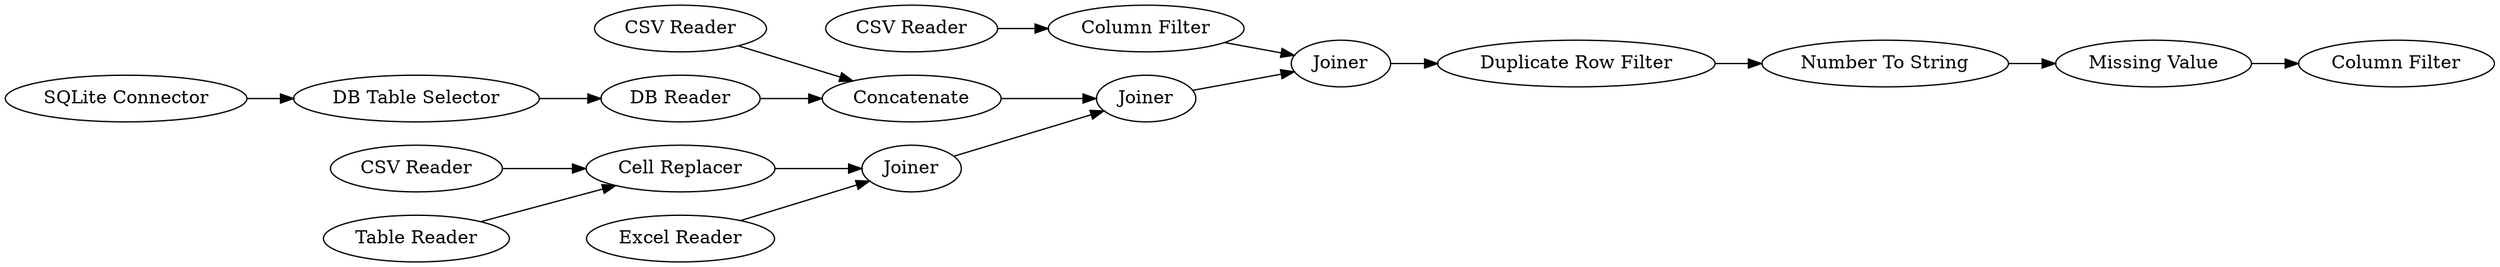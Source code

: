 digraph {
	"-7330254971342222117_260" [label=Joiner]
	"-7330254971342222117_250" [label="Number To String"]
	"-7330254971342222117_255" [label="CSV Reader"]
	"-7330254971342222117_246" [label="SQLite Connector"]
	"-7330254971342222117_249" [label="Duplicate Row Filter"]
	"-7330254971342222117_143" [label=Concatenate]
	"-7330254971342222117_129" [label="Cell Replacer"]
	"-7330254971342222117_240" [label="Missing Value"]
	"-7330254971342222117_248" [label="DB Table Selector"]
	"-7330254971342222117_253" [label="Column Filter"]
	"-7330254971342222117_262" [label=Joiner]
	"-7330254971342222117_256" [label="CSV Reader"]
	"-7330254971342222117_258" [label="CSV Reader"]
	"-7330254971342222117_261" [label=Joiner]
	"-7330254971342222117_254" [label="Column Filter"]
	"-7330254971342222117_257" [label="Excel Reader"]
	"-7330254971342222117_259" [label="Table Reader"]
	"-7330254971342222117_247" [label="DB Reader"]
	"-7330254971342222117_257" -> "-7330254971342222117_260"
	"-7330254971342222117_240" -> "-7330254971342222117_254"
	"-7330254971342222117_262" -> "-7330254971342222117_249"
	"-7330254971342222117_143" -> "-7330254971342222117_261"
	"-7330254971342222117_248" -> "-7330254971342222117_247"
	"-7330254971342222117_253" -> "-7330254971342222117_262"
	"-7330254971342222117_246" -> "-7330254971342222117_248"
	"-7330254971342222117_255" -> "-7330254971342222117_253"
	"-7330254971342222117_259" -> "-7330254971342222117_129"
	"-7330254971342222117_261" -> "-7330254971342222117_262"
	"-7330254971342222117_258" -> "-7330254971342222117_143"
	"-7330254971342222117_129" -> "-7330254971342222117_260"
	"-7330254971342222117_260" -> "-7330254971342222117_261"
	"-7330254971342222117_247" -> "-7330254971342222117_143"
	"-7330254971342222117_249" -> "-7330254971342222117_250"
	"-7330254971342222117_256" -> "-7330254971342222117_129"
	"-7330254971342222117_250" -> "-7330254971342222117_240"
	rankdir=LR
}
